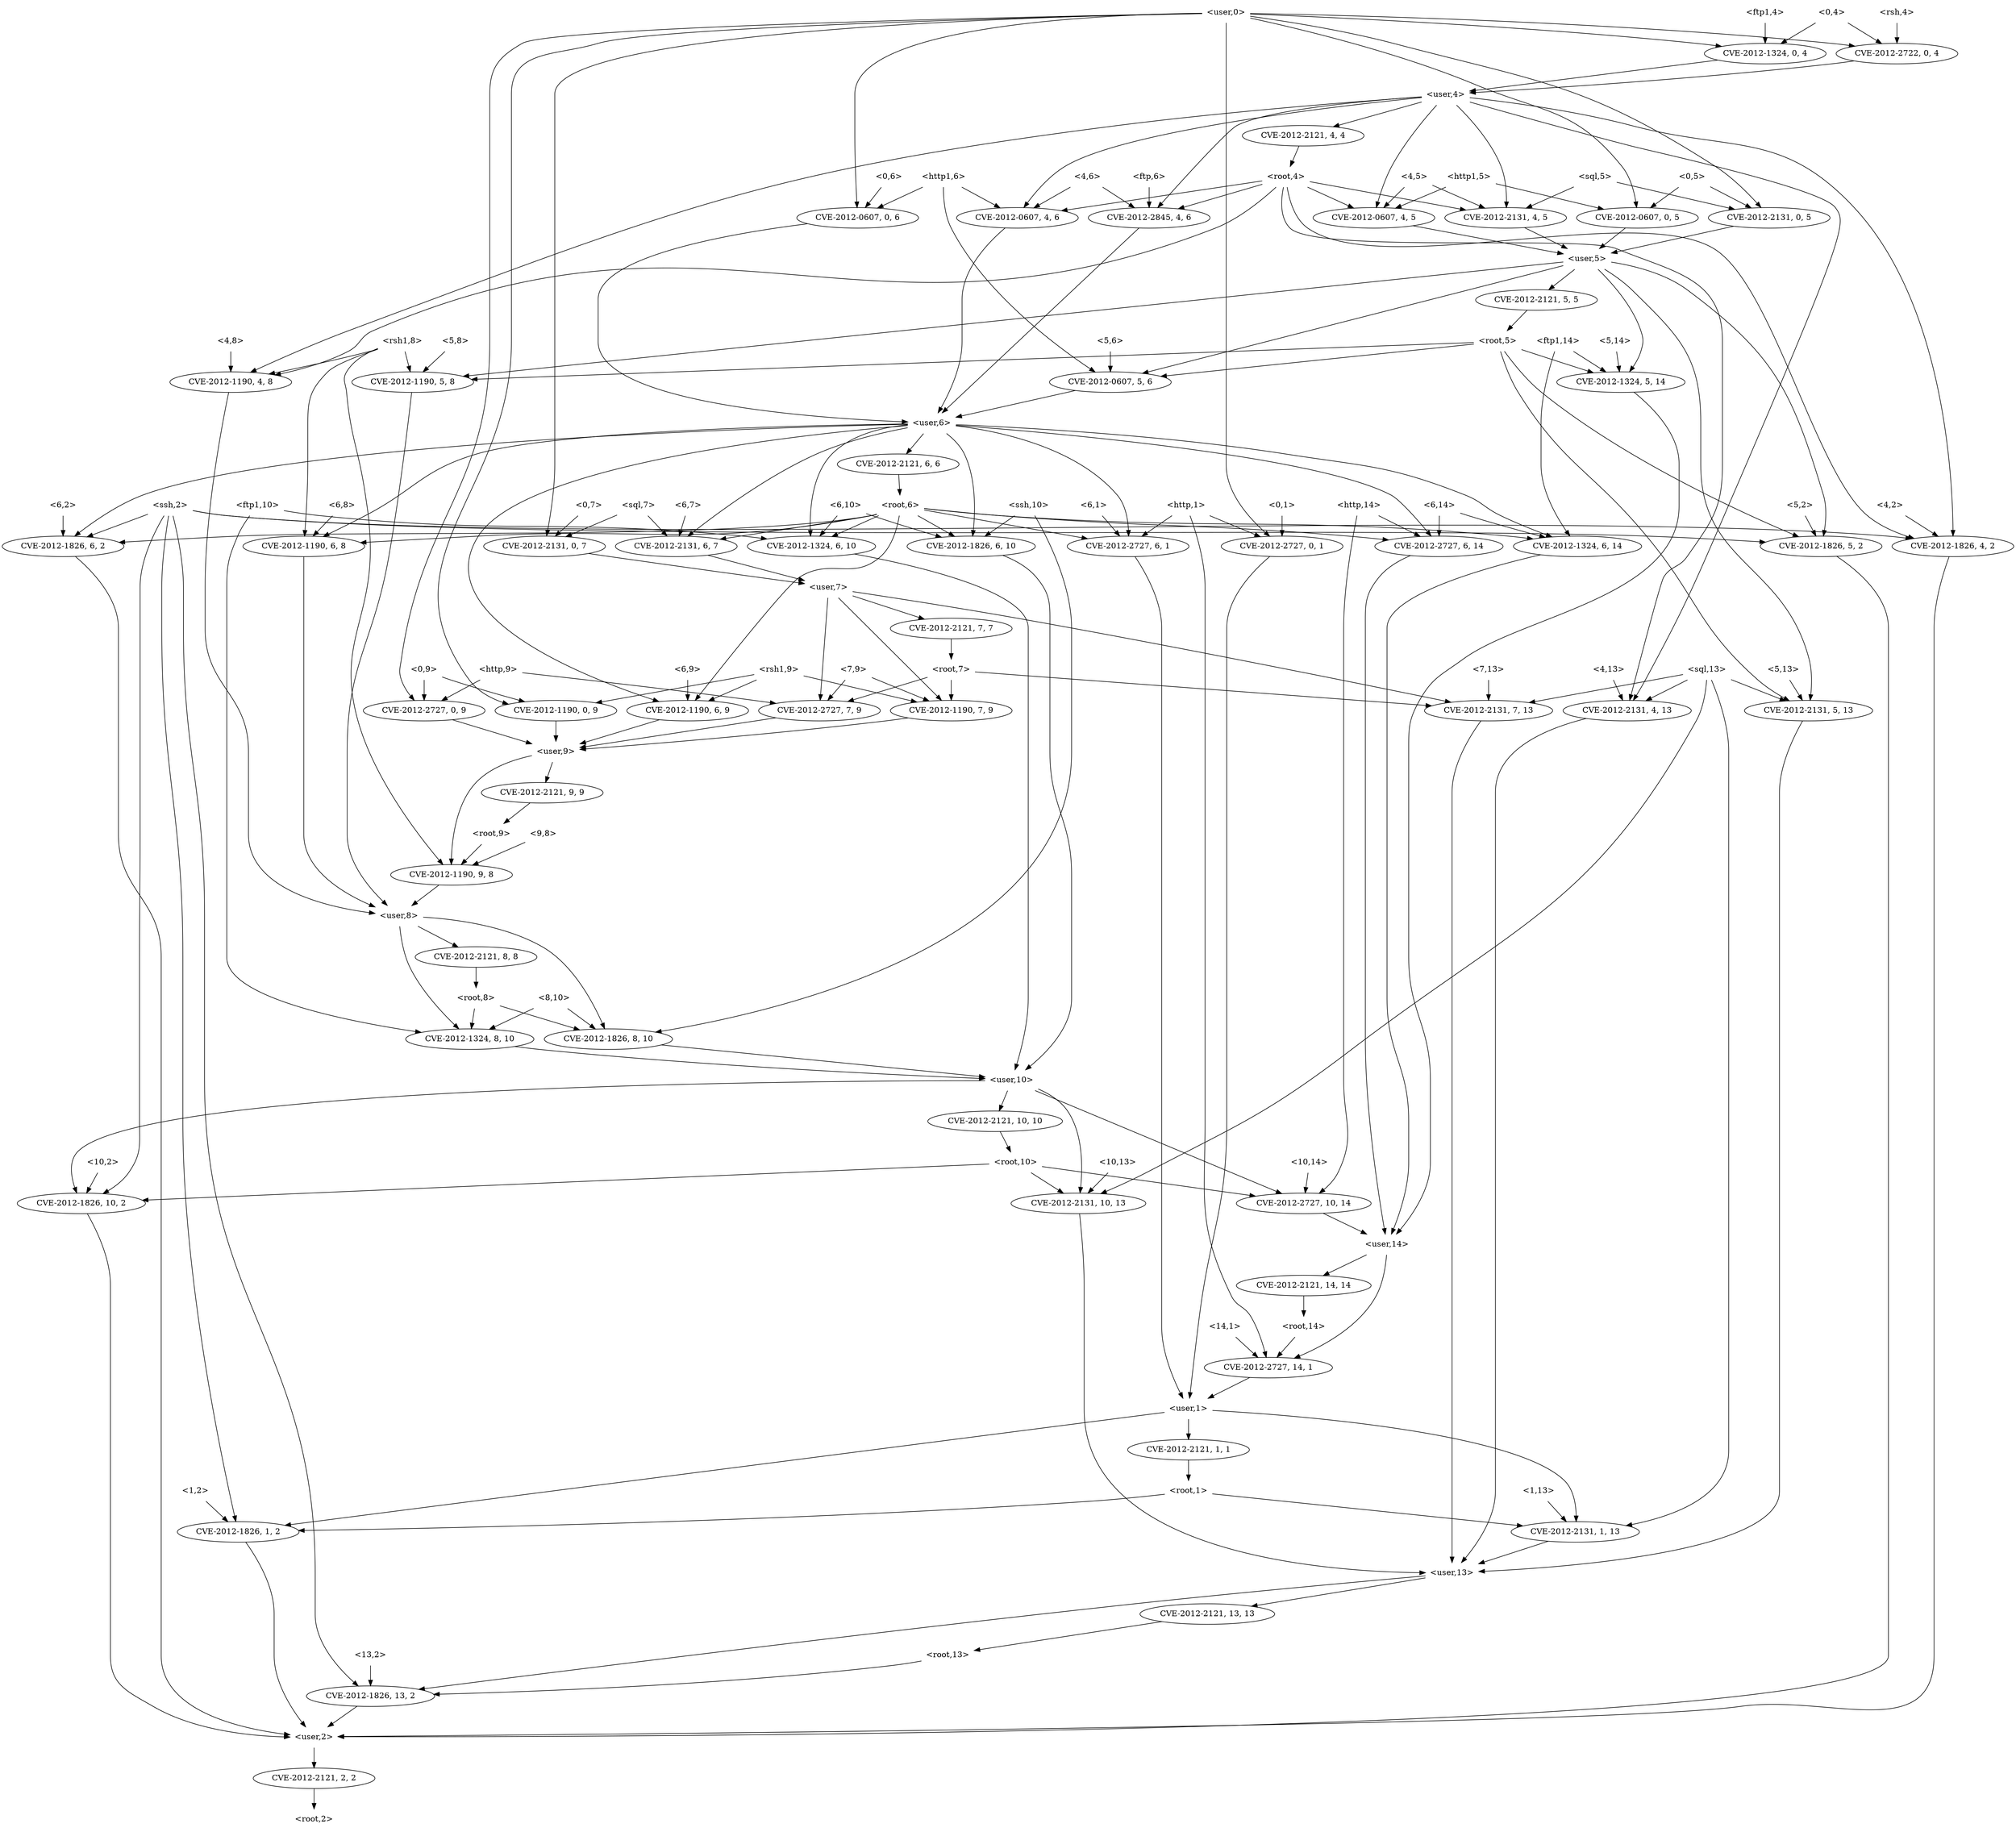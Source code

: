strict digraph {
	graph [bb="0,0,3412,3204"];
	node [label="\N"];
	"<rsh,4>"	 [height=0.5,
		pos="1834,3186",
		shape=plaintext,
		width=0.81944];
	"<v_rsh,0,4>"	 [height=0.5,
		label=<CVE-2012-2722, 0, 4>,
		pos="1834,3114",
		width=2.4499];
	"<rsh,4>" -> "<v_rsh,0,4>"	 [pos="e,1834,3132.1 1834,3167.7 1834,3160 1834,3150.7 1834,3142.1"];
	"<user,4>"	 [height=0.5,
		pos="1573,3042",
		shape=plaintext,
		width=0.91667];
	"<v_rsh,0,4>" -> "<user,4>"	 [pos="e,1606.3,3051.9 1782.7,3099.3 1734.2,3086.2 1662,3066.9 1616.2,3054.6"];
	"<v_rsh1,4,8>"	 [height=0.5,
		label=<CVE-2012-1190, 4, 8>,
		pos="2602,2538",
		width=2.4499];
	"<user,8>"	 [height=0.5,
		pos="1551,1602",
		shape=plaintext,
		width=0.91667];
	"<v_rsh1,4,8>" -> "<user,8>"	 [pos="e,1584.1,1609.1 2593.5,2519.9 2573.2,2478.3 2522.4,2367.3 2505,2268 2480,2125.1 2627.5,2062.6 2544,1944 2427.7,1779 1769.5,1644.3\
 1594,1610.9"];
	"<v_ftp1,8,10>"	 [height=0.5,
		label=<CVE-2012-1324, 8, 10>,
		pos="1449,1386",
		width=2.5686];
	"<user,8>" -> "<v_ftp1,8,10>"	 [pos="e,1444.4,1404.1 1518,1592.3 1495.8,1584.6 1468.1,1570.9 1454,1548 1428.8,1506.9 1435.2,1448.2 1442.2,1414.2"];
	"<v_ssh,8,10>"	 [height=0.5,
		label=<CVE-2012-1826, 8, 10>,
		pos="1653,1386",
		width=2.5686];
	"<user,8>" -> "<v_ssh,8,10>"	 [pos="e,1657.6,1404.1 1584,1592.3 1606.2,1584.6 1633.9,1570.9 1648,1548 1673.2,1506.9 1666.8,1448.2 1659.8,1414.2"];
	"<v_root,8,8>"	 [height=0.5,
		label=<CVE-2012-2121, 8, 8>,
		pos="1551,1530",
		width=2.4499];
	"<user,8>" -> "<v_root,8,8>"	 [pos="e,1551,1548.1 1551,1583.7 1551,1576 1551,1566.7 1551,1558.1"];
	"<user,14>"	 [height=0.5,
		pos="896,1026",
		shape=plaintext,
		width=1.0069];
	"<v_http,14,1>"	 [height=0.5,
		label=<CVE-2012-2727, 14, 1>,
		pos="2144,810",
		width=2.5686];
	"<user,14>" -> "<v_http,14,1>"	 [pos="e,2145.8,828.31 932.34,1023.8 1126.3,1017.2 2033.8,981.79 2125,900 2142,884.8 2145.8,858.51 2146,838.44"];
	"<v_root,14,14>"	 [height=0.5,
		label=<CVE-2012-2121, 14, 14>,
		pos="1271,954",
		width=2.7013];
	"<user,14>" -> "<v_root,14,14>"	 [pos="e,1205.3,967.27 932.3,1018.2 992.76,1006.9 1115.3,984.06 1195.2,969.14"];
	"<user,1>"	 [height=0.5,
		pos="2639,738",
		shape=plaintext,
		width=0.91667];
	"<v_http,14,1>" -> "<user,1>"	 [pos="e,2605.9,743.68 2216.5,798.75 2321,783.96 2510.8,757.12 2595.8,745.11"];
	"<root,14>"	 [height=0.5,
		pos="2080,882",
		shape=plaintext,
		width=1];
	"<v_root,14,14>" -> "<root,14>"	 [pos="e,2043.9,897.43 1365.8,949.78 1541.1,943.27 1909.1,926.83 2034,900 2034.1,899.98 2034.2,899.96 2034.3,899.93"];
	"<ftp,6>"	 [height=0.5,
		pos="730,2898",
		shape=plaintext,
		width=0.8125];
	"<v_ftp,4,6>"	 [height=0.5,
		label=<CVE-2012-2845, 4, 6>,
		pos="672,2826",
		width=2.4499];
	"<ftp,6>" -> "<v_ftp,4,6>"	 [pos="e,686.17,2844.1 715.66,2879.7 708.71,2871.3 700.23,2861.1 692.6,2851.9"];
	"<user,6>"	 [height=0.5,
		pos="1561,2466",
		shape=plaintext,
		width=0.91667];
	"<v_ftp,4,6>" -> "<user,6>"	 [pos="e,1527.9,2480.3 710.2,2809.6 821.19,2764.8 1153.3,2630.9 1429,2520 1458.9,2508 1492.5,2494.5 1518.4,2484.1"];
	"<user,10>"	 [height=0.5,
		pos="1309,1314",
		shape=plaintext,
		width=1.0069];
	"<v_ftp1,8,10>" -> "<user,10>"	 [pos="e,1343.4,1332.2 1416.9,1368.9 1397.8,1359.4 1373.2,1347.1 1352.4,1336.7"];
	"<v_ssh,10,2>"	 [height=0.5,
		label=<CVE-2012-1826, 10, 2>,
		pos="430,1098",
		width=2.5686];
	"<user,10>" -> "<v_ssh,10,2>"	 [pos="e,477.49,1113.6 1272.7,1307.5 1217.1,1298.8 1107.7,1280.9 1016,1260 820.16,1215.5 591.55,1148.1 487.2,1116.5"];
	"<v_root,10,10>"	 [height=0.5,
		label=<CVE-2012-2121, 10, 10>,
		pos="1191,1242",
		width=2.7013];
	"<user,10>" -> "<v_root,10,10>"	 [pos="e,1218.8,1259.5 1280.1,1295.9 1264.4,1286.5 1244.7,1274.8 1227.8,1264.8"];
	"<v_http,10,14>"	 [height=0.5,
		label=<CVE-2012-2727, 10, 14>,
		pos="971,1098",
		width=2.7013];
	"<user,10>" -> "<v_http,10,14>"	 [pos="e,971.18,1116.1 1272.6,1309.1 1226.9,1303.2 1147.2,1289.3 1085,1260 1037.1,1237.4 1018.4,1232.7 990,1188 978.24,1169.5 973.64,1144.9\
 971.9,1126.3"];
	"<v_sql,10,13>"	 [height=0.5,
		label=<CVE-2012-2131, 10, 13>,
		pos="3165,1098",
		width=2.7013];
	"<user,10>" -> "<v_sql,10,13>"	 [pos="e,3084.9,1108.2 1345.7,1308.8 1568.1,1283.1 2738.6,1148.2 3074.7,1109.4"];
	"<root,1>"	 [height=0.5,
		pos="2639,594",
		shape=plaintext,
		width=0.89583];
	"<v_sql,1,13>"	 [height=0.5,
		label=<CVE-2012-2131, 1, 13>,
		pos="2919,522",
		width=2.5686];
	"<root,1>" -> "<v_sql,1,13>"	 [pos="e,2864.6,536.6 2671.4,584.9 2716,573.75 2797.3,553.42 2854.6,539.11"];
	"<v_ssh,1,2>"	 [height=0.5,
		label=<CVE-2012-1826, 1, 2>,
		pos="652,522",
		width=2.4499];
	"<root,1>" -> "<v_ssh,1,2>"	 [pos="e,737.99,526.03 2606.6,591.86 2386.6,584.11 1111,539.17 748.2,526.39"];
	"<user,13>"	 [height=0.5,
		pos="2919,450",
		shape=plaintext,
		width=1.0069];
	"<v_sql,1,13>" -> "<user,13>"	 [pos="e,2919,468.1 2919,503.7 2919,495.98 2919,486.71 2919,478.11"];
	"<user,2>"	 [height=0.5,
		pos="500,162",
		shape=plaintext,
		width=0.91667];
	"<v_ssh,1,2>" -> "<user,2>"	 [pos="e,526.78,180.09 644.11,503.93 632.71,477.67 613,425.53 613,379 613,379 613,379 613,305 613,254.17 568.12,211.01 534.93,186.04"];
	"<user,9>"	 [height=0.5,
		pos="1862,1890",
		shape=plaintext,
		width=0.91667];
	"<v_rsh1,9,8>"	 [height=0.5,
		label=<CVE-2012-1190, 9, 8>,
		pos="1641,1674",
		width=2.4499];
	"<user,9>" -> "<v_rsh1,9,8>"	 [pos="e,1641.2,1692 1828.8,1878.9 1782.3,1862.8 1699.1,1826.6 1660,1764 1648.4,1745.4 1643.8,1720.8 1642,1702.2"];
	"<v_root,9,9>"	 [height=0.5,
		label=<CVE-2012-2121, 9, 9>,
		pos="1849,1818",
		width=2.4499];
	"<user,9>" -> "<v_root,9,9>"	 [pos="e,1852.2,1836.1 1858.8,1871.7 1857.4,1864 1855.6,1854.7 1854,1846.1"];
	"<v_rsh1,9,8>" -> "<user,8>"	 [pos="e,1573.1,1620.2 1619.7,1656.4 1608.2,1647.5 1593.8,1636.3 1581.1,1626.4"];
	"<root,9>"	 [height=0.5,
		pos="1799,1746",
		shape=plaintext,
		width=0.89583];
	"<v_root,9,9>" -> "<root,9>"	 [pos="e,1811.3,1764.3 1836.9,1800.1 1831,1791.8 1823.9,1781.8 1817.3,1772.7"];
	"<v_root,2,2>"	 [height=0.5,
		label=<CVE-2012-2121, 2, 2>,
		pos="500,90",
		width=2.4499];
	"<user,2>" -> "<v_root,2,2>"	 [pos="e,500,108.1 500,143.7 500,135.98 500,126.71 500,118.11"];
	"<root,9>" -> "<v_rsh1,9,8>"	 [pos="e,1676.1,1690.5 1766.6,1730.7 1743.2,1720.3 1711.1,1706.1 1685.3,1694.6"];
	"<user,1>" -> "<v_sql,1,13>"	 [pos="e,2919.4,540.29 2672.3,730.73 2728.2,718.39 2840.5,685.5 2899,612 2912.8,594.62 2917.5,569.57 2918.9,550.47"];
	"<user,1>" -> "<v_ssh,1,2>"	 [pos="e,728.06,531.19 2605.8,733.42 2381.3,709.25 1086.1,569.76 738.08,532.27"];
	"<v_root,1,1>"	 [height=0.5,
		label=<CVE-2012-2121, 1, 1>,
		pos="2639,666",
		width=2.4499];
	"<user,1>" -> "<v_root,1,1>"	 [pos="e,2639,684.1 2639,719.7 2639,711.98 2639,702.71 2639,694.11"];
	"<v_root,1,1>" -> "<root,1>"	 [pos="e,2639,612.1 2639,647.7 2639,639.98 2639,630.71 2639,622.11"];
	"<root,14>" -> "<v_http,14,1>"	 [pos="e,2128.4,828.1 2095.8,863.7 2103.6,855.22 2113,844.86 2121.5,835.58"];
	"<v_ssh,6,10>"	 [height=0.5,
		label=<CVE-2012-1826, 6, 10>,
		pos="1554,2250",
		width=2.5686];
	"<v_ssh,6,10>" -> "<user,10>"	 [pos="e,1312.8,1332.4 1514.8,2233.6 1496.6,2224.8 1475.7,2212.3 1461,2196 1362.2,2086 1328,2038.9 1328,1891 1328,1891 1328,1891 1328,1457\
 1328,1416.9 1320.4,1370.9 1314.9,1342.4"];
	"<4,6>"	 [height=0.5,
		pos="1293,2898",
		shape=plaintext,
		width=0.75];
	"<v_http1,4,6>"	 [height=0.5,
		label=<CVE-2012-0607, 4, 6>,
		pos="1634,2826",
		width=2.4499];
	"<4,6>" -> "<v_http1,4,6>"	 [pos="e,1556.5,2834.6 1320.2,2883.2 1323.1,2882 1326.1,2880.9 1329,2880 1400.5,2857.4 1484.6,2843.7 1546.4,2835.9"];
	"<4,6>" -> "<v_ftp,4,6>"	 [pos="e,735.53,2838.5 1265.9,2882.9 1262.9,2881.8 1259.9,2880.8 1257,2880 1048.9,2825.1 987.72,2869.7 774,2844 764.74,2842.9 755.04,2841.5\
 745.45,2840.1"];
	"<v_http1,4,6>" -> "<user,6>"	 [pos="e,1594.5,2477.6 1642.3,2808 1654.3,2781.8 1675,2729.7 1675,2683 1675,2683 1675,2683 1675,2609 1675,2568.6 1680,2552.5 1656,2520 \
1643,2502.5 1622.4,2490 1603.7,2481.5"];
	"<rsh1,9>"	 [height=0.5,
		pos="1976,2034",
		shape=plaintext,
		width=0.92361];
	"<v_rsh1,6,9>"	 [height=0.5,
		label=<CVE-2012-1190, 6, 9>,
		pos="1667,1962",
		width=2.4499];
	"<rsh1,9>" -> "<v_rsh1,6,9>"	 [pos="e,1723.7,1975.9 1942.6,2025.4 1892.9,2014.2 1798.1,1992.7 1733.8,1978.1"];
	"<v_rsh1,0,9>"	 [height=0.5,
		label=<CVE-2012-1190, 0, 9>,
		pos="2252,1962",
		width=2.4499];
	"<rsh1,9>" -> "<v_rsh1,0,9>"	 [pos="e,2189,1974.6 2009.6,2019.1 2012.8,2018 2015.9,2016.9 2019,2016 2071.8,1999.7 2132.7,1986 2179.1,1976.6"];
	"<v_rsh1,7,9>"	 [height=0.5,
		label=<CVE-2012-1190, 7, 9>,
		pos="1862,1962",
		width=2.4499];
	"<rsh1,9>" -> "<v_rsh1,7,9>"	 [pos="e,1888.4,1979.2 1948.1,2015.9 1932.8,2006.5 1913.6,1994.7 1897.2,1984.6"];
	"<v_rsh1,6,9>" -> "<user,9>"	 [pos="e,1829,1902.9 1708.8,1946 1741.4,1934.3 1786.4,1918.1 1819.2,1906.4"];
	"<v_rsh1,0,9>" -> "<user,9>"	 [pos="e,1895.4,1897 2188,1949.5 2108.3,1935.2 1974.1,1911.1 1905.4,1898.8"];
	"<v_rsh1,7,9>" -> "<user,9>"	 [pos="e,1862,1908.1 1862,1943.7 1862,1936 1862,1926.7 1862,1918.1"];
	"<0,6>"	 [height=0.5,
		pos="2248,2898",
		shape=plaintext,
		width=0.75];
	"<v_http1,0,6>"	 [height=0.5,
		label=<CVE-2012-0607, 0, 6>,
		pos="2256,2826",
		width=2.4499];
	"<0,6>" -> "<v_http1,0,6>"	 [pos="e,2254,2844.1 2250,2879.7 2250.9,2872 2251.9,2862.7 2252.9,2854.1"];
	"<v_http1,0,6>" -> "<user,6>"	 [pos="e,1594.1,2474.4 2188.3,2814.4 2042.8,2790.7 1713,2731.6 1713,2683 1713,2683 1713,2683 1713,2609 1713,2566.7 1708.1,2550.8 1679,2520\
 1658.9,2498.7 1628.5,2485.3 1603.7,2477.3"];
	"<v_rsh1,5,8>"	 [height=0.5,
		label=<CVE-2012-1190, 5, 8>,
		pos="1829,2538",
		width=2.4499];
	"<v_rsh1,5,8>" -> "<user,8>"	 [pos="e,1534.5,1620.2 1812.8,2520 1782.7,2487.7 1718.2,2413.7 1683,2340 1661.6,2295.3 1688.4,2268.7 1655,2232 1623.5,2197.4 1594.9,2222.1\
 1556,2196 1511.6,2166.2 1475,2160.5 1475,2107 1475,2107 1475,2107 1475,1745 1475,1699.6 1505.5,1654.7 1527.9,1627.9"];
	"<v_http,0,9>"	 [height=0.5,
		label=<CVE-2012-2727, 0, 9>,
		pos="2447,1962",
		width=2.4499];
	"<v_http,0,9>" -> "<user,9>"	 [pos="e,1895.2,1893.9 2383.8,1949.4 2372.3,1947.5 2360.3,1945.6 2349,1944 2185.7,1921 1990.4,1902.4 1905.2,1894.8"];
	"<v_sql,6,7>"	 [height=0.5,
		label=<CVE-2012-2131, 6, 7>,
		pos="2099,2250",
		width=2.4499];
	"<user,7>"	 [height=0.5,
		pos="2168,2178",
		shape=plaintext,
		width=0.91667];
	"<v_sql,6,7>" -> "<user,7>"	 [pos="e,2151,2196.3 2115.7,2232.1 2124.1,2223.5 2134.5,2213 2143.8,2203.5"];
	"<v_sql,7,13>"	 [height=0.5,
		label=<CVE-2012-2131, 7, 13>,
		pos="3040,1962",
		width=2.5686];
	"<user,7>" -> "<v_sql,7,13>"	 [pos="e,3022.7,1980 2201.4,2174.3 2332.7,2163.3 2811.9,2119.1 2947,2052 2951.2,2049.9 2989.3,2012.9 3015.4,1987.2"];
	"<user,7>" -> "<v_rsh1,7,9>"	 [pos="e,1872.6,1980.1 2134.7,2164.4 2086.7,2145.1 1996.8,2105 1933,2052 1911.1,2033.8 1891.3,2007.9 1878.3,1988.7"];
	"<v_root,7,7>"	 [height=0.5,
		label=<CVE-2012-2121, 7, 7>,
		pos="2226,2106",
		width=2.4499];
	"<user,7>" -> "<v_root,7,7>"	 [pos="e,2211.8,2124.1 2182.3,2159.7 2189.3,2151.3 2197.8,2141.1 2205.4,2131.9"];
	"<v_http,7,9>"	 [height=0.5,
		label=<CVE-2012-2727, 7, 9>,
		pos="2057,1962",
		width=2.4499];
	"<user,7>" -> "<v_http,7,9>"	 [pos="e,2069.4,1980.1 2153.2,2159.7 2145.3,2149.8 2135.7,2136.7 2129,2124 2105.2,2079 2113.3,2061.7 2091,2016 2086.4,2006.7 2080.6,1997\
 2075,1988.4"];
	"<1,13>"	 [height=0.5,
		pos="2862,594",
		shape=plaintext,
		width=0.78472];
	"<1,13>" -> "<v_sql,1,13>"	 [pos="e,2905.1,540.1 2876.1,575.7 2882.9,567.3 2891.3,557.07 2898.8,547.86"];
	"<root,10>"	 [height=0.5,
		pos="1142,1170",
		shape=plaintext,
		width=1];
	"<v_root,10,10>" -> "<root,10>"	 [pos="e,1154.1,1188.3 1179.1,1224.1 1173.4,1215.8 1166.4,1205.8 1160,1196.7"];
	"<root,10>" -> "<v_ssh,10,2>"	 [pos="e,520.38,1102 1105.9,1159.1 1095.1,1156.4 1083.1,1153.8 1072,1152 882.01,1121.3 657.34,1107.9 530.47,1102.4"];
	"<root,10>" -> "<v_http,10,14>"	 [pos="e,1009.3,1114.7 1105.7,1154.2 1080.4,1143.8 1046.3,1129.8 1018.7,1118.5"];
	"<root,10>" -> "<v_sql,10,13>"	 [pos="e,3070.2,1102.3 1178.4,1167.7 1410.3,1159.7 2683.8,1115.7 3060.2,1102.6"];
	"<v_sql,0,5>"	 [height=0.5,
		label=<CVE-2012-2131, 0, 5>,
		pos="1829,2826",
		width=2.4499];
	"<user,5>"	 [height=0.5,
		pos="1429,2754",
		shape=plaintext,
		width=0.91667];
	"<v_sql,0,5>" -> "<user,5>"	 [pos="e,1462.1,2760.8 1764.3,2813.7 1682.2,2799.3 1542.7,2774.9 1472.4,2762.6"];
	"<v_http1,5,6>"	 [height=0.5,
		label=<CVE-2012-0607, 5, 6>,
		pos="1559,2538",
		width=2.4499];
	"<user,5>" -> "<v_http1,5,6>"	 [pos="e,1555.4,2556.4 1457,2735.9 1470.3,2726.6 1485.5,2714.2 1496,2700 1526.6,2658.6 1544.5,2600.5 1552.9,2566.6"];
	"<v_sql,5,13>"	 [height=0.5,
		label=<CVE-2012-2131, 5, 13>,
		pos="2836,1962",
		width=2.5686];
	"<user,5>" -> "<v_sql,5,13>"	 [pos="e,2842.8,1980.1 1462.2,2748.7 1489.8,2745.1 1529.9,2740.1 1565,2736 2014.3,2683.9 2147.6,2770.2 2577,2628 2636.8,2608.2 2650.6,2596.2\
 2699,2556 2829.6,2447.5 2890.4,2427 2950,2268 2977.1,2195.8 2909.1,2140.5 2872,2052 2863.3,2031.2 2853.7,2007.5 2846.6,1989.8"];
	"<v_root,5,5>"	 [height=0.5,
		label=<CVE-2012-2121, 5, 5>,
		pos="1399,2682",
		width=2.4499];
	"<user,5>" -> "<v_root,5,5>"	 [pos="e,1406.3,2700.1 1421.6,2735.7 1418.2,2727.8 1414.1,2718.3 1410.4,2709.5"];
	"<v_ssh,5,2>"	 [height=0.5,
		label=<CVE-2012-1826, 5, 2>,
		pos="283,2250",
		width=2.4499];
	"<user,5>" -> "<v_ssh,5,2>"	 [pos="e,354.48,2260.8 1395.9,2752.9 1309.5,2752.1 1070.4,2745.4 878,2700 791.32,2679.5 764.21,2678.7 691,2628 655.81,2603.6 653.11,2589.9\
 627,2556 606.51,2529.4 486.98,2324 460,2304 432.22,2283.4 396.43,2270.7 364.31,2263"];
	"<v_ftp1,5,14>"	 [height=0.5,
		label=<CVE-2012-1324, 5, 14>,
		pos="729,2538",
		width=2.5686];
	"<user,5>" -> "<v_ftp1,5,14>"	 [pos="e,741.52,2556.2 1395.9,2753.7 1298.2,2754.4 1005.6,2745.7 805,2628 791.11,2619.8 765.28,2587.7 747.62,2564.3"];
	"<user,5>" -> "<v_rsh1,5,8>"	 [pos="e,1796.8,2554.9 1458.4,2736 1496.5,2714 1560.9,2677 1585,2664 1655.6,2625.8 1739.1,2583.7 1787.8,2559.4"];
	"<v_ssh,10,2>" -> "<user,2>"	 [pos="e,492.71,180.13 436.88,1079.8 446.82,1053.4 464,1001.1 464,955 464,955 464,955 464,305 464,263.78 478.43,217.83 489.02,189.66"];
	"<v_http,10,14>" -> "<user,14>"	 [pos="e,914.25,1044 952.84,1080.1 943.52,1071.3 931.99,1060.6 921.76,1051"];
	"<v_sql,10,13>" -> "<user,13>"	 [pos="e,2955.6,459.04 3156.1,1080 3143.2,1053.9 3121,1002 3121,955 3121,955 3121,955 3121,593 3121,517.42 3025.2,478.6 2965.5,461.74"];
	"<root,2>"	 [height=0.5,
		pos="500,18",
		shape=plaintext,
		width=0.89583];
	"<v_root,13,13>"	 [height=0.5,
		label=<CVE-2012-2121, 13, 13>,
		pos="1733,378",
		width=2.7013];
	"<root,13>"	 [height=0.5,
		pos="1262,306",
		shape=plaintext,
		width=1];
	"<v_root,13,13>" -> "<root,13>"	 [pos="e,1298.2,312.38 1659.7,366.1 1561.5,351.51 1390.2,326.05 1308.2,313.87"];
	"<v_ssh,13,2>"	 [height=0.5,
		label=<CVE-2012-1826, 13, 2>,
		pos="1061,234",
		width=2.5686];
	"<root,13>" -> "<v_ssh,13,2>"	 [pos="e,1104.1,250.01 1225.6,292.32 1194.4,281.45 1149,265.64 1113.8,253.37"];
	"<v_ssh,8,10>" -> "<user,10>"	 [pos="e,1345.6,1322.5 1591.5,1372.5 1523.9,1358.7 1416.8,1336.9 1355.8,1324.5"];
	"<root,8>"	 [height=0.5,
		pos="1531,1458",
		shape=plaintext,
		width=0.89583];
	"<v_root,8,8>" -> "<root,8>"	 [pos="e,1535.9,1476.1 1546.1,1511.7 1543.8,1503.9 1541.1,1494.5 1538.7,1485.8"];
	"<6,2>"	 [height=0.5,
		pos="652,2322",
		shape=plaintext,
		width=0.75];
	"<v_ssh,6,2>"	 [height=0.5,
		label=<CVE-2012-1826, 6, 2>,
		pos="591,2250",
		width=2.4499];
	"<6,2>" -> "<v_ssh,6,2>"	 [pos="e,605.91,2268.1 636.92,2303.7 629.61,2295.3 620.69,2285.1 612.66,2275.9"];
	"<v_ssh,6,2>" -> "<user,2>"	 [pos="e,507.29,180.13 590.8,2232 590.51,2205.3 590,2152.1 590,2107 590,2107 590,2107 590,1241 590,1080.6 544,1043.4 544,883 544,883 544\
,883 544,665 544,569.82 536,546.18 536,451 536,451 536,451 536,305 536,263.78 521.57,217.83 510.98,189.66"];
	"<user,0>"	 [height=0.5,
		pos="2303,3186",
		shape=plaintext,
		width=0.91667];
	"<user,0>" -> "<v_http,0,9>"	 [pos="e,2447.2,1980 2336.1,3179.5 2397.7,3167.2 2524,3131.2 2524,3043 2524,3043 2524,3043 2524,2753 2524,2696.8 2513.4,2683.6 2505,2628\
 2479.6,2460.5 2448,2420.5 2448,2251 2448,2251 2448,2251 2448,2105 2448,2065 2447.6,2018.7 2447.3,1990.1"];
	"<user,0>" -> "<v_http1,0,6>"	 [pos="e,2266.6,2844.1 2303,3168 2303,3141.3 2303,3088.1 2303,3043 2303,3043 2303,3043 2303,2969 2303,2928.6 2297.8,2918 2284,2880 2280.7\
,2870.9 2276.1,2861.4 2271.6,2853"];
	"<v_http1,0,5>"	 [height=0.5,
		label=<CVE-2012-0607, 0, 5>,
		pos="2024,2826",
		width=2.4499];
	"<user,0>" -> "<v_http1,0,5>"	 [pos="e,2041.9,2844.1 2269.7,3179.1 2209.1,3166.1 2087,3129.4 2087,3043 2087,3043 2087,3043 2087,2969 2087,2928.6 2085.7,2916.4 2068,2880\
 2063.1,2869.9 2055.9,2860.1 2048.7,2851.7"];
	"<user,0>" -> "<v_sql,0,5>"	 [pos="e,1839,2844 2269.7,3182.1 2227.9,3177.3 2155.1,3164.5 2102,3132 1980,3057.3 1881.1,2911.6 1844.4,2852.7"];
	"<v_sql,0,7>"	 [height=0.5,
		label=<CVE-2012-2131, 0, 7>,
		pos="2294,2250",
		width=2.4499];
	"<user,0>" -> "<v_sql,0,7>"	 [pos="e,2310.5,2267.7 2317.6,3167.9 2337.9,3142.5 2372,3092.3 2372,3043 2372,3043 2372,3043 2372,2393 2372,2347.1 2340.3,2302.1 2317.3\
,2275.4"];
	"<v_ftp1,0,4>"	 [height=0.5,
		label=<CVE-2012-1324, 0, 4>,
		pos="1639,3114",
		width=2.4499];
	"<user,0>" -> "<v_ftp1,0,4>"	 [pos="e,1701.9,3126.7 2269.7,3182.8 2182.2,3176.8 1938.5,3158.9 1737,3132 1728.8,3130.9 1720.3,3129.6 1711.8,3128.3"];
	"<user,0>" -> "<v_rsh,0,4>"	 [pos="e,1903.1,3125.3 2269.6,3180 2195.9,3169 2017.4,3142.4 1913.2,3126.8"];
	"<v_http,0,1>"	 [height=0.5,
		label=<CVE-2012-2727, 0, 1>,
		pos="2834,2250",
		width=2.4499];
	"<user,0>" -> "<v_http,0,1>"	 [pos="e,2837.8,2268.4 2336.2,3183.6 2455.1,3177.8 2853,3150.4 2853,3043 2853,3043 2853,3043 2853,2393 2853,2352.9 2845.4,2306.9 2839.9\
,2278.4"];
	"<user,0>" -> "<v_rsh1,0,9>"	 [pos="e,2252.5,1980.1 2336.3,3170.4 2379.1,3149.1 2448,3105.2 2448,3043 2448,3043 2448,3043 2448,2681 2448,2552.8 2410,2523.2 2410,2395\
 2410,2395 2410,2395 2410,2321 2410,2210.5 2393.7,2173 2323,2088 2305.5,2067 2288.2,2074.8 2273,2052 2260.7,2033.6 2255.6,2008.8\
 2253.4,1990.1"];
	"<v_http1,0,5>" -> "<user,5>"	 [pos="e,1462.2,2757.8 1960.8,2813.4 1949.3,2811.5 1937.3,2809.6 1926,2808 1758.8,2784.6 1558.6,2766.2 1472.2,2758.6"];
	"<v_sql,0,7>" -> "<user,7>"	 [pos="e,2199,2196.2 2265.1,2232.9 2248.1,2223.5 2226.4,2211.4 2207.8,2201.1"];
	"<v_ftp1,0,4>" -> "<user,4>"	 [pos="e,1589.3,3060.3 1623,3096.1 1615,3087.6 1605.2,3077.2 1596.4,3067.8"];
	"<v_http,0,1>" -> "<user,1>"	 [pos="e,2655.5,756.23 2806.7,2232.8 2771.6,2209.8 2715,2163.8 2715,2107 2715,2107 2715,2107 2715,881 2715,835.64 2684.5,790.75 2662.1,\
763.95"];
	"<v_sql,4,5>"	 [height=0.5,
		label=<CVE-2012-2131, 4, 5>,
		pos="1169,2826",
		width=2.4499];
	"<v_sql,4,5>" -> "<user,5>"	 [pos="e,1395.8,2763.9 1220.1,2811.3 1268.5,2798.2 1340.3,2778.9 1385.9,2766.6"];
	"<user,6>" -> "<v_ssh,6,2>"	 [pos="e,624.26,2266.8 1527.8,2464.7 1440.1,2463.2 1195.2,2455.3 997,2412 902.25,2391.3 881.16,2375.7 791,2340 735.89,2318.1 673.68,2289.9\
 633.49,2271.1"];
	"<v_root,6,6>"	 [height=0.5,
		label=<CVE-2012-2121, 6, 6>,
		pos="1446,2394",
		width=2.4499];
	"<user,6>" -> "<v_root,6,6>"	 [pos="e,1472.7,2411.2 1532.9,2447.9 1517.4,2438.5 1498,2426.7 1481.5,2416.6"];
	"<user,6>" -> "<v_sql,6,7>"	 [pos="e,2086.2,2267.9 1594,2462.6 1671.6,2456.6 1863.1,2439.3 1921,2412 1989.2,2379.8 2049.9,2312.7 2079.7,2276.1"];
	"<v_http,6,1>"	 [height=0.5,
		label=<CVE-2012-2727, 6, 1>,
		pos="2602,2250",
		width=2.4499];
	"<user,6>" -> "<v_http,6,1>"	 [pos="e,2561.5,2266 1594.1,2461.9 1701.5,2451.2 2050.2,2412.9 2330,2340 2408.5,2319.5 2497.6,2289 2551.8,2269.5"];
	"<user,6>" -> "<v_ssh,6,10>"	 [pos="e,1554.6,2268.2 1560.4,2447.8 1559.2,2410.8 1556.4,2323.2 1554.9,2278.4"];
	"<v_rsh1,6,8>"	 [height=0.5,
		label=<CVE-2012-1190, 6, 8>,
		pos="1791,2250",
		width=2.4499];
	"<user,6>" -> "<v_rsh1,6,8>"	 [pos="e,1817.6,2267.2 1594.4,2462 1657.2,2454.4 1792.1,2428.2 1850,2340 1858.8,2326.6 1856.5,2318.6 1850,2304 1844.7,2292.1 1835.2,2281.7\
 1825.4,2273.4"];
	"<user,6>" -> "<v_rsh1,6,9>"	 [pos="e,1693,1979.3 1594.1,2464.6 1643.9,2462.5 1739.2,2453 1807,2412 1869.8,2374 1877.6,2340.7 1888,2268 1906.1,2141.6 1768,2030.6 1701.5\
,1985"];
	"<v_ftp1,6,14>"	 [height=0.5,
		label=<CVE-2012-1324, 6, 14>,
		pos="1070,2250",
		width=2.5686];
	"<user,6>" -> "<v_ftp1,6,14>"	 [pos="e,1086.9,2267.9 1527.6,2460.1 1480.9,2452.6 1394,2436.7 1323,2412 1253.5,2387.8 1235.6,2380.2 1174,2340 1144.5,2320.7 1114.4,2294\
 1094.2,2274.8"];
	"<v_http,6,14>"	 [height=0.5,
		label=<CVE-2012-2727, 6, 14>,
		pos="866,2250",
		width=2.5686];
	"<user,6>" -> "<v_http,6,14>"	 [pos="e,871.56,2268.3 1527.8,2462.2 1410.6,2451.9 1018.5,2412.6 919,2340 897.87,2324.6 883.64,2298 875.3,2277.8"];
	"<v_ftp1,6,10>"	 [height=0.5,
		label=<CVE-2012-1324, 6, 10>,
		pos="1312,2250",
		width=2.5686];
	"<user,6>" -> "<v_ftp1,6,10>"	 [pos="e,1310.5,2268.1 1527.7,2460.8 1474.6,2453.5 1374.1,2436.8 1349,2412 1313.2,2376.7 1309.1,2314.2 1310,2278.3"];
	"<0,7>"	 [height=0.5,
		pos="2294,2322",
		shape=plaintext,
		width=0.75];
	"<0,7>" -> "<v_sql,0,7>"	 [pos="e,2294,2268.1 2294,2303.7 2294,2296 2294,2286.7 2294,2278.1"];
	"<v_ssh,13,2>" -> "<user,2>"	 [pos="e,533.25,167.15 985.34,223.56 866.14,208.69 638.42,180.27 543.36,168.41"];
	"<0,1>"	 [height=0.5,
		pos="2760,2322",
		shape=plaintext,
		width=0.75];
	"<0,1>" -> "<v_http,0,1>"	 [pos="e,2816.2,2267.9 2778.3,2303.7 2787.5,2295 2798.8,2284.3 2808.8,2274.8"];
	"<ftp1,14>"	 [height=0.5,
		pos="850,2610",
		shape=plaintext,
		width=1];
	"<ftp1,14>" -> "<v_ftp1,5,14>"	 [pos="e,757.05,2555.2 820.4,2591.9 803.96,2582.4 783.35,2570.4 765.87,2560.3"];
	"<ftp1,14>" -> "<v_ftp1,6,14>"	 [pos="e,1059.5,2268.1 860.61,2591.7 896.26,2533.7 1011.9,2345.6 1054.2,2276.6"];
	"<v_ftp1,5,14>" -> "<user,14>"	 [pos="e,859.56,1036.5 724.55,2519.6 718.12,2493 707,2440.4 707,2395 707,2395 707,2395 707,1169 707,1097.8 793.89,1057.8 849.84,1039.5"];
	"<v_ftp1,6,14>" -> "<user,14>"	 [pos="e,879.73,1044.3 996.97,2238.9 923.5,2224 821,2188.7 821,2107 821,2107 821,2107 821,1169 821,1123.8 851.12,1078.8 873.18,1052"];
	"<http,1>"	 [height=0.5,
		pos="2682,2322",
		shape=plaintext,
		width=0.89583];
	"<http,1>" -> "<v_http,6,1>"	 [pos="e,2621,2267.6 2662.2,2303.7 2652.1,2294.8 2639.6,2283.9 2628.7,2274.3"];
	"<http,1>" -> "<v_http,0,1>"	 [pos="e,2799.9,2266.7 2714.6,2306 2736.8,2295.8 2766.4,2282.1 2790.6,2271"];
	"<http,1>" -> "<v_http,14,1>"	 [pos="e,2223.6,819.2 2689.1,2303.7 2692.8,2293.5 2697.1,2280.2 2699,2268 2710.2,2196.6 2677,2179.2 2677,2107 2677,2107 2677,2107 2677,\
1601 2677,1500.1 2601,1487.9 2601,1387 2601,1387 2601,1387 2601,953 2601,876.89 2366.9,836.98 2233.8,820.45"];
	"<v_http,6,1>" -> "<user,1>"	 [pos="e,2639,756.05 2609.5,2231.9 2620.3,2205.6 2639,2153.4 2639,2107 2639,2107 2639,2107 2639,881 2639,841 2639,794.65 2639,766.08"];
	"<v_rsh1,6,8>" -> "<user,8>"	 [pos="e,1543.3,1620.1 1742.3,2235 1662.5,2210.5 1513,2157.9 1513,2107 1513,2107 1513,2107 1513,1745 1513,1703.6 1528.2,1657.7 1539.4,1629.6"];
	"<http1,5>"	 [height=0.5,
		pos="1573,2898",
		shape=plaintext,
		width=0.97917];
	"<v_http1,4,5>"	 [height=0.5,
		label=<CVE-2012-0607, 4, 5>,
		pos="1364,2826",
		width=2.4499];
	"<http1,5>" -> "<v_http1,4,5>"	 [pos="e,1408.2,2841.7 1537.5,2884.9 1532.6,2883.2 1527.7,2881.6 1523,2880 1488,2868.2 1448.7,2855.1 1417.9,2844.9"];
	"<http1,5>" -> "<v_http1,0,5>"	 [pos="e,1959.7,2838.4 1608.4,2892 1672,2882.8 1809.9,2862.8 1926,2844 1933.7,2842.8 1941.7,2841.4 1949.7,2840.1"];
	"<v_http1,4,5>" -> "<user,5>"	 [pos="e,1413,2772.3 1379.7,2808.1 1387.6,2799.6 1397.3,2789.2 1406,2779.8"];
	"<http,9>"	 [height=0.5,
		pos="2315,2034",
		shape=plaintext,
		width=0.89583];
	"<http,9>" -> "<v_http,0,9>"	 [pos="e,2416.9,1979 2347.3,2015.9 2365.6,2006.2 2388.7,1993.9 2408,1983.7"];
	"<http,9>" -> "<v_http,7,9>"	 [pos="e,2107.7,1976.8 2282.6,2024.2 2241.3,2013 2169,1993.4 2117.4,1979.4"];
	"<v_http,7,9>" -> "<user,9>"	 [pos="e,1895,1902.9 2015.2,1946 1982.6,1934.3 1937.6,1918.1 1904.8,1906.4"];
	"<13,2>"	 [height=0.5,
		pos="1061,306",
		shape=plaintext,
		width=0.78472];
	"<13,2>" -> "<v_ssh,13,2>"	 [pos="e,1061,252.1 1061,287.7 1061,279.98 1061,270.71 1061,262.11"];
	"<ftp1,4>"	 [height=0.5,
		pos="1639,3186",
		shape=plaintext,
		width=0.89583];
	"<ftp1,4>" -> "<v_ftp1,0,4>"	 [pos="e,1639,3132.1 1639,3167.7 1639,3160 1639,3150.7 1639,3142.1"];
	"<http1,6>"	 [height=0.5,
		pos="2151,2898",
		shape=plaintext,
		width=0.97917];
	"<http1,6>" -> "<v_http1,5,6>"	 [pos="e,1563.4,2556 2150.5,2879.8 2149,2859.1 2142.9,2825.2 2121,2808 2047,2749.9 1778.9,2821.8 1699,2772 1621.8,2723.9 1581.5,2616.1 \
1566.3,2565.8"];
	"<http1,6>" -> "<v_http1,4,6>"	 [pos="e,1697.2,2838.6 2115.6,2889 2100.9,2885.8 2083.7,2882.4 2068,2880 1919.6,2856.9 1880.7,2864.8 1732,2844 1724,2842.9 1715.6,2841.6\
 1707.3,2840.2"];
	"<http1,6>" -> "<v_http1,0,6>"	 [pos="e,2231.3,2843.5 2176.7,2879.9 2190.6,2870.6 2207.9,2859 2222.8,2849.1"];
	"<v_http1,5,6>" -> "<user,6>"	 [pos="e,1560.5,2484.1 1559.5,2519.7 1559.7,2512 1560,2502.7 1560.2,2494.1"];
	"<v_ftp1,6,10>" -> "<user,10>"	 [pos="e,1305.2,1332.4 1307.5,2231.6 1301.1,2205 1290,2152.4 1290,2107 1290,2107 1290,2107 1290,1457 1290,1416.9 1297.6,1370.9 1303.1,1342.4"];
	"<root,8>" -> "<v_ftp1,8,10>"	 [pos="e,1468.5,1403.6 1510.7,1439.7 1500.3,1430.8 1487.6,1419.9 1476.3,1410.3"];
	"<root,8>" -> "<v_ssh,8,10>"	 [pos="e,1624.7,1403.2 1560.8,1439.9 1577.4,1430.4 1598.2,1418.4 1615.8,1408.3"];
	"<ssh,10>"	 [height=0.5,
		pos="1735,2322",
		shape=plaintext,
		width=0.94444];
	"<ssh,10>" -> "<v_ssh,8,10>"	 [pos="e,1741.1,1391.6 1769.2,2307.3 1772.2,2306.1 1775.1,2305 1778,2304 1826.4,2286.5 1842.3,2291.7 1888,2268 2006.6,2206.4 2004.9,2137.6\
 2129,2088 2253.7,2038.1 2302.4,2096.7 2429,2052 2485.9,2031.9 2509.4,2029.4 2544,1980 2567.2,1946.9 2563,1931.4 2563,1891 2563,\
1891 2563,1891 2563,1529 2563,1447.6 1986.7,1405.8 1751.3,1392.2"];
	"<ssh,10>" -> "<v_ssh,6,10>"	 [pos="e,1593.6,2266.3 1701,2307.8 1673.3,2297.1 1633.9,2281.9 1602.9,2269.9"];
	"<6,10>"	 [height=0.5,
		pos="1368,2322",
		shape=plaintext,
		width=0.78472];
	"<6,10>" -> "<v_ssh,6,10>"	 [pos="e,1508.9,2265.9 1396.6,2307.6 1399.4,2306.3 1402.2,2305.1 1405,2304 1435.8,2291.5 1470.9,2278.9 1499.2,2269.2"];
	"<6,10>" -> "<v_ftp1,6,10>"	 [pos="e,1325.7,2268.1 1354.2,2303.7 1347.5,2295.4 1339.4,2285.3 1332.1,2276.1"];
	"<9,8>"	 [height=0.5,
		pos="1696,1746",
		shape=plaintext,
		width=0.75];
	"<9,8>" -> "<v_rsh1,9,8>"	 [pos="e,1654.4,1692.1 1682.4,1727.7 1675.9,1719.4 1667.9,1709.3 1660.8,1700.1"];
	"<ftp1,10>"	 [height=0.5,
		pos="1219,2322",
		shape=plaintext,
		width=1];
	"<ftp1,10>" -> "<v_ftp1,8,10>"	 [pos="e,1431,1403.9 1214.1,2303.8 1209.7,2285.7 1204.6,2256.6 1210,2232 1245.5,2069.2 1366,2057.7 1366,1891 1366,1891 1366,1891 1366,1529\
 1366,1482.5 1399.6,1437.7 1424.1,1411.2"];
	"<ftp1,10>" -> "<v_ftp1,6,10>"	 [pos="e,1289.9,2267.6 1242,2303.7 1254,2294.7 1268.8,2283.5 1281.7,2273.8"];
	"<v_sql,7,13>" -> "<user,13>"	 [pos="e,2955.4,461.48 3040,1944 3040,1917.3 3040,1864.1 3040,1819 3040,1819 3040,1819 3040,593 3040,552.46 3044.7,536.17 3020,504 3006.2\
,486.04 2984.6,473.55 2964.9,465.23"];
	"<user,13>" -> "<v_ssh,13,2>"	 [pos="e,1138.3,243.9 2882.7,444.82 2660.4,419.22 1480.9,283.37 1148.4,245.06"];
	"<user,13>" -> "<v_root,13,13>"	 [pos="e,1824.2,384.38 2882.5,446.85 2723.2,437.44 2084.6,399.75 1834.4,384.98"];
	"<10,2>"	 [height=0.5,
		pos="456,1170",
		shape=plaintext,
		width=0.78472];
	"<10,2>" -> "<v_ssh,10,2>"	 [pos="e,436.35,1116.1 449.57,1151.7 446.64,1143.8 443.11,1134.3 439.86,1125.5"];
	"<14,1>"	 [height=0.5,
		pos="1997,882",
		shape=plaintext,
		width=0.78472];
	"<14,1>" -> "<v_http,14,1>"	 [pos="e,2110.6,826.91 2025.3,867.5 2046.9,857.22 2077,842.88 2101.5,831.23"];
	"<root,4>"	 [height=0.5,
		pos="1371,2898",
		shape=plaintext,
		width=0.89583];
	"<root,4>" -> "<v_http1,4,5>"	 [pos="e,1365.7,2844.1 1369.3,2879.7 1368.5,2872 1367.6,2862.7 1366.7,2854.1"];
	"<root,4>" -> "<v_rsh1,4,8>"	 [pos="e,2533.6,2549.5 1403.6,2880.6 1421.3,2871 1443.2,2858 1461,2844 1513.3,2802.7 1506.4,2767.7 1565,2736 1649.8,2690.1 2296.4,2586.5\
 2523.5,2551.1"];
	"<root,4>" -> "<v_sql,4,5>"	 [pos="e,1215.1,2841.4 1338.5,2883.6 1335.3,2882.4 1332.1,2881.1 1329,2880 1294.7,2867.4 1255.7,2854.5 1224.9,2844.5"];
	"<v_ssh,4,2>"	 [height=0.5,
		label=<CVE-2012-1826, 4, 2>,
		pos="88,2250",
		width=2.4499];
	"<root,4>" -> "<v_ssh,4,2>"	 [pos="e,147.31,2263.4 1338.7,2883 1335.5,2881.9 1332.2,2880.9 1329,2880 1217.6,2850.1 1182.9,2875.7 1072,2844 920.5,2800.6 884.48,2778.8\
 748,2700 700.88,2672.8 691.97,2661.4 649,2628 559.88,2558.8 357.19,2357.8 258,2304 226.6,2287 188.91,2274.5 157.01,2266"];
	"<v_sql,4,13>"	 [height=0.5,
		label=<CVE-2012-2131, 4, 13>,
		pos="3320,1962",
		width=2.5686];
	"<root,4>" -> "<v_sql,4,13>"	 [pos="e,3271.3,1977.3 1403.5,2883.4 1436.8,2869.4 1484.9,2848.9 1493,2844 1514.6,2830.8 1513.8,2818 1537,2808 1989.3,2613.5 2185.4,2839.5\
 2630,2628 2727.3,2581.7 2744.5,2555.6 2825,2484 2859.1,2453.7 2868.8,2447 2898,2412 3009.7,2278.2 3008.7,2223 3119,2088 3147.2,\
2053.4 3152,2040.9 3189,2016 3211.1,2001.1 3238,1989.4 3261.7,1980.7"];
	"<root,4>" -> "<v_ftp,4,6>"	 [pos="e,735.25,2838.6 1338.3,2882.6 1335.2,2881.6 1332.1,2880.7 1329,2880 1088,2824.9 1019.6,2872.4 774,2844 764.67,2842.9 754.89,2841.6\
 745.24,2840.1"];
	"<root,4>" -> "<v_http1,4,6>"	 [pos="e,1572.5,2838.9 1403.5,2883 1406.4,2881.9 1409.2,2880.9 1412,2880 1461.5,2863.9 1518.6,2850.4 1562.5,2841.1"];
	"<v_ssh,4,2>" -> "<user,2>"	 [pos="e,466.82,169.23 102,2231.8 121.37,2206.3 154,2155.9 154,2107 154,2107 154,2107 154,305 154,240.22 364.17,190.16 456.91,171.23"];
	"<v_sql,4,13>" -> "<user,13>"	 [pos="e,2955.3,456.38 3317,1943.6 3312.6,1916.9 3305,1864.1 3305,1819 3305,1819 3305,1819 3305,593 3305,521.38 3068,474.81 2965.4,458.01"];
	"<5,6>"	 [height=0.5,
		pos="1473,2610",
		shape=plaintext,
		width=0.75];
	"<5,6>" -> "<v_http1,5,6>"	 [pos="e,1538.6,2555.6 1494.3,2591.7 1505.3,2582.7 1518.8,2571.7 1530.7,2562"];
	"<root,7>"	 [height=0.5,
		pos="2182,2034",
		shape=plaintext,
		width=0.89583];
	"<v_root,7,7>" -> "<root,7>"	 [pos="e,2192.9,2052.3 2215.3,2088.1 2210.2,2079.9 2204,2070 2198.3,2060.9"];
	"<root,7>" -> "<v_sql,7,13>"	 [pos="e,2975,1974.8 2214.3,2025.9 2231.6,2022.4 2253.4,2018.4 2273,2016 2566.4,1980.8 2643.2,2012.1 2937,1980 2946.1,1979 2955.5,1977.8\
 2964.9,1976.4"];
	"<root,7>" -> "<v_rsh1,7,9>"	 [pos="e,1919.9,1975.7 2149.6,2025.9 2098.3,2014.7 1997.6,1992.7 1930,1977.9"];
	"<root,7>" -> "<v_http,7,9>"	 [pos="e,2086,1979.2 2151.4,2015.9 2134.4,2006.4 2113.1,1994.4 2095.1,1984.3"];
	"<8,10>"	 [height=0.5,
		pos="1610,1458",
		shape=plaintext,
		width=0.78472];
	"<8,10>" -> "<v_ftp1,8,10>"	 [pos="e,1485.7,1402.6 1581.4,1444.1 1578.2,1442.7 1575,1441.3 1572,1440 1546.6,1428.8 1518.1,1416.5 1494.9,1406.6"];
	"<8,10>" -> "<v_ssh,8,10>"	 [pos="e,1642.5,1404.1 1620.6,1439.7 1625.6,1431.6 1631.7,1421.7 1637.2,1412.7"];
	"<10,13>"	 [height=0.5,
		pos="3139,1170",
		shape=plaintext,
		width=0.88889];
	"<10,13>" -> "<v_sql,10,13>"	 [pos="e,3158.6,1116.1 3145.4,1151.7 3148.4,1143.8 3151.9,1134.3 3155.1,1125.5"];
	"<6,8>"	 [height=0.5,
		pos="1814,2322",
		shape=plaintext,
		width=0.75];
	"<6,8>" -> "<v_rsh1,6,8>"	 [pos="e,1796.6,2268.1 1808.3,2303.7 1805.8,2295.9 1802.7,2286.5 1799.8,2277.8"];
	"<5,13>"	 [height=0.5,
		pos="2910,2034",
		shape=plaintext,
		width=0.78472];
	"<5,13>" -> "<v_sql,5,13>"	 [pos="e,2853.8,1979.9 2891.7,2015.7 2882.5,2007 2871.2,1996.3 2861.2,1986.8"];
	"<v_sql,5,13>" -> "<user,13>"	 [pos="e,2882.6,461.14 2828.3,1943.9 2817.2,1917.6 2798,1865.4 2798,1819 2798,1819 2798,1819 2798,593 2798,552.55 2792.5,536.18 2817,504\
 2831,485.64 2853.2,473.05 2873.3,464.76"];
	"<v_root,2,2>" -> "<root,2>"	 [pos="e,500,36.104 500,71.697 500,63.983 500,54.712 500,46.112"];
	"<0,9>"	 [height=0.5,
		pos="2393,2034",
		shape=plaintext,
		width=0.75];
	"<0,9>" -> "<v_http,0,9>"	 [pos="e,2433.8,1980.1 2406.3,2015.7 2412.8,2007.4 2420.6,1997.3 2427.6,1988.1"];
	"<0,9>" -> "<v_rsh1,0,9>"	 [pos="e,2284,1978.9 2365.8,2019.5 2345.2,2009.3 2316.5,1995 2293.1,1983.4"];
	"<v_ssh,5,2>" -> "<user,2>"	 [pos="e,466.77,169.99 285.57,2232 289.36,2205.4 296,2152.3 296,2107 296,2107 296,2107 296,305 296,227.29 396.95,188.64 456.82,172.56"];
	"<user,4>" -> "<v_http1,4,5>"	 [pos="e,1416.9,2840.5 1568.2,3023.5 1558.5,2991.1 1533.5,2921.1 1489,2880 1471.4,2863.8 1448.1,2852.1 1426.4,2843.9"];
	"<user,4>" -> "<v_rsh1,4,8>"	 [pos="e,2599.9,2556.1 1606,3037.8 1729.4,3025.5 2162.1,2978.7 2284,2916 2446.3,2832.4 2484.1,2785.2 2577,2628 2588.3,2608.9 2594.6,2584.6\
 2598.1,2566.2"];
	"<user,4>" -> "<v_sql,4,5>"	 [pos="e,1168.4,2844.1 1539.7,3039.6 1484.6,3036.3 1372,3025.1 1285,2988 1234.6,2966.5 1214.2,2962.3 1185,2916 1173.4,2897.6 1169.7,2873\
 1168.7,2854.3"];
	"<user,4>" -> "<v_ssh,4,2>"	 [pos="e,126.96,2266.3 1539.8,3041 1334.3,3040.8 244,3033.5 244,2899 244,2899 244,2899 244,2393 244,2333.9 182.01,2292.9 136.18,2270.6"];
	"<user,4>" -> "<v_sql,4,13>"	 [pos="e,3305.6,1979.9 1606.2,3040 1690,3037.1 1917.1,3026 2102,2988 2206.1,2966.6 2234,2961.5 2330,2916 2643.8,2767.2 2694.3,2669.8 2927\
,2412 3071.4,2252 3240.6,2055.5 3299,1987.5"];
	"<user,4>" -> "<v_ftp,4,6>"	 [pos="e,670.34,2844.2 1539.6,3041.2 1394.1,3041.2 817.24,3033.8 691,2916 674.35,2900.5 670.43,2874.2 670.17,2854.2"];
	"<user,4>" -> "<v_http1,4,6>"	 [pos="e,1631.5,2844.2 1580,3023.9 1589.4,3000 1606.4,2955.3 1617,2916 1622.5,2895.6 1626.9,2872.2 1629.8,2854.4"];
	"<v_root,4,4>"	 [height=0.5,
		label=<CVE-2012-2121, 4, 4>,
		pos="1382,2970",
		width=2.4499];
	"<user,4>" -> "<v_root,4,4>"	 [pos="e,1422.9,2986 1539.7,3028.8 1510.2,3018 1466.5,3002 1432.6,2989.5"];
	"<sql,5>"	 [height=0.5,
		pos="1451,2898",
		shape=plaintext,
		width=0.8125];
	"<sql,5>" -> "<v_sql,0,5>"	 [pos="e,1764.2,2838.3 1480.6,2890.2 1494.9,2886.9 1512.3,2883.1 1528,2880 1549.8,2875.7 1672.3,2854.3 1754.1,2840"];
	"<sql,5>" -> "<v_sql,4,5>"	 [pos="e,1230.3,2838.9 1421.4,2883.4 1418.3,2882.2 1415.1,2881 1412,2880 1380.6,2869.9 1300.3,2853 1240.5,2841"];
	"<root,5>"	 [height=0.5,
		pos="1395,2610",
		shape=plaintext,
		width=0.89583];
	"<root,5>" -> "<v_http1,5,6>"	 [pos="e,1522.7,2554.5 1427.4,2595.2 1452,2584.7 1486,2570.2 1513.3,2558.5"];
	"<root,5>" -> "<v_ftp1,5,14>"	 [pos="e,805.36,2548.2 1362.7,2605.9 1280.8,2598 1058.8,2576.2 874,2556 855.01,2553.9 834.64,2551.6 815.34,2549.3"];
	"<root,5>" -> "<v_sql,5,13>"	 [pos="e,2834.4,1980 1402.6,2592 1412.9,2571.2 1433.3,2536.8 1462,2520 1526.5,2482.2 2724.8,2363 2796,2340 2860.7,2319.1 2896,2326.3 2931\
,2268 2963.9,2213.2 2893.8,2263.9 2839,2052 2833.7,2031.7 2833.2,2007.9 2833.9,1990.1"];
	"<root,5>" -> "<v_rsh1,5,8>"	 [pos="e,1752.3,2547.1 1427.3,2595 1430.5,2593.9 1433.8,2592.8 1437,2592 1492.9,2577.2 1644.7,2558.9 1742.2,2548.2"];
	"<root,5>" -> "<v_ssh,5,2>"	 [pos="e,343.66,2263.2 1362.4,2603.6 1244.8,2583 833.9,2502.8 536,2340 514.13,2328 515.2,2315.3 493,2304 468.75,2291.6 404.71,2276.3 353.68\
,2265.3"];
	"<7,13>"	 [height=0.5,
		pos="3024,2034",
		shape=plaintext,
		width=0.78472];
	"<7,13>" -> "<v_sql,7,13>"	 [pos="e,3036.1,1980.1 3028,2015.7 3029.7,2008 3031.8,1998.7 3033.8,1990.1"];
	"<v_root,5,5>" -> "<root,5>"	 [pos="e,1396,2628.1 1398,2663.7 1397.6,2656 1397,2646.7 1396.5,2638.1"];
	"<6,9>"	 [height=0.5,
		pos="1667,2034",
		shape=plaintext,
		width=0.75];
	"<6,9>" -> "<v_rsh1,6,9>"	 [pos="e,1667,1980.1 1667,2015.7 1667,2008 1667,1998.7 1667,1990.1"];
	"<6,1>"	 [height=0.5,
		pos="2602,2322",
		shape=plaintext,
		width=0.75];
	"<6,1>" -> "<v_http,6,1>"	 [pos="e,2602,2268.1 2602,2303.7 2602,2296 2602,2286.7 2602,2278.1"];
	"<4,2>"	 [height=0.5,
		pos="352,2322",
		shape=plaintext,
		width=0.75];
	"<4,2>" -> "<v_ssh,4,2>"	 [pos="e,149.78,2262.9 324.88,2309 320.29,2307.2 315.55,2305.5 311,2304 261.3,2287.9 203.93,2274.4 159.83,2265"];
	"<5,14>"	 [height=0.5,
		pos="729,2610",
		shape=plaintext,
		width=0.78472];
	"<5,14>" -> "<v_ftp1,5,14>"	 [pos="e,729,2556.1 729,2591.7 729,2584 729,2574.7 729,2566.1"];
	"<v_http,6,14>" -> "<user,14>"	 [pos="e,859.71,1040.8 841.66,2232.4 829.61,2223 815.8,2210.3 807,2196 785.55,2161.1 783,2148 783,2107 783,2107 783,2107 783,1169 783,1128\
 782.25,1112.7 807,1080 818.17,1065.3 834.72,1053.8 850.54,1045.4"];
	"<ssh,2>"	 [height=0.5,
		pos="576,2322",
		shape=plaintext,
		width=0.84028];
	"<ssh,2>" -> "<v_ssh,6,2>"	 [pos="e,587.33,2268.1 579.71,2303.7 581.36,2296 583.35,2286.7 585.19,2278.1"];
	"<ssh,2>" -> "<v_ssh,1,2>"	 [pos="e,638.6,539.86 545.54,2308.5 513.49,2295.2 466.89,2275 461,2268 434.57,2236.7 437,2220 437,2179 437,2179 437,2179 437,1817 437,1459.4\
 589,1384.6 589,1027 589,1027 589,1027 589,665 589,623.66 598.18,613.3 616,576 620.55,566.46 626.69,556.71 632.6,548.21"];
	"<ssh,2>" -> "<v_ssh,4,2>"	 [pos="e,151.72,2262.4 545.49,2316.4 522.11,2312.9 489.03,2308 460,2304 338.34,2287.1 307.42,2286.5 186,2268 178.11,2266.8 169.88,2265.5\
 161.68,2264.1"];
	"<ssh,2>" -> "<v_ssh,13,2>"	 [pos="e,975.07,240.87 545.69,2310.1 527.15,2301.7 504.94,2288.1 494,2268 486.35,2253.9 492.16,2247.9 494,2232 518.61,2019.8 566.26,1974.3\
 604,1764 629.97,1619.3 768,598.02 768,451 768,451 768,451 768,377 768,287.69 879.6,254.53 965.05,242.23"];
	"<ssh,2>" -> "<v_ssh,5,2>"	 [pos="e,348.16,2262.1 545.71,2308.8 540.83,2307.1 535.81,2305.4 531,2304 473.8,2287.2 407.72,2273.3 358.16,2264"];
	"<ssh,2>" -> "<v_ssh,10,2>"	 [pos="e,423.73,1116.2 545.69,2309.9 540.15,2307.9 534.4,2305.9 529,2304 482.05,2287.5 457.04,2304.3 423,2268 394.97,2238.1 399,2220 399\
,2179 399,2179 399,2179 399,1241 399,1200.1 411.43,1154.1 420.55,1125.8"];
	"<0,4>"	 [height=0.5,
		pos="1738,3186",
		shape=plaintext,
		width=0.75];
	"<0,4>" -> "<v_ftp1,0,4>"	 [pos="e,1662.3,3131.5 1713.8,3167.9 1700.8,3158.7 1684.6,3147.3 1670.7,3137.4"];
	"<0,4>" -> "<v_rsh,0,4>"	 [pos="e,1811.2,3131.6 1761.7,3167.7 1774.1,3158.7 1789.4,3147.5 1802.8,3137.8"];
	"<root,6>"	 [height=0.5,
		pos="1447,2322",
		shape=plaintext,
		width=0.89583];
	"<root,6>" -> "<v_ssh,6,2>"	 [pos="e,667.16,2259.2 1414.3,2306.6 1411.2,2305.6 1408.1,2304.7 1405,2304 1126.6,2241.6 1048.5,2290 764,2268 735.73,2265.8 704.9,2262.9\
 677.21,2260.2"];
	"<root,6>" -> "<v_sql,6,7>"	 [pos="e,2022.9,2259.2 1479.3,2317.5 1576.2,2307.1 1866.3,2276 2012.6,2260.3"];
	"<root,6>" -> "<v_http,6,1>"	 [pos="e,2522.4,2258 1479.5,2318.6 1526.4,2315.1 1615.8,2308.6 1692,2304 2002.5,2285.2 2080.6,2288.5 2391,2268 2430.7,2265.4 2474.6,2261.9\
 2512,2258.8"];
	"<root,6>" -> "<v_ssh,6,10>"	 [pos="e,1528.8,2267.5 1473.2,2303.9 1487.3,2294.6 1505,2283 1520.2,2273.1"];
	"<root,6>" -> "<v_rsh1,6,8>"	 [pos="e,1730.9,2263.2 1479.4,2314.4 1534.3,2303.2 1647.1,2280.3 1720.8,2265.3"];
	"<root,6>" -> "<v_rsh1,6,9>"	 [pos="e,1640.7,1979.2 1444.5,2303.9 1440.9,2273.2 1437,2207.6 1461,2160 1500.6,2081.3 1584.6,2016.9 1632.2,1984.8"];
	"<root,6>" -> "<v_ftp1,6,14>"	 [pos="e,1144.3,2260.7 1414.7,2307.1 1411.5,2305.9 1408.2,2304.9 1405,2304 1359.1,2291.3 1237.6,2273.5 1154.2,2262.1"];
	"<root,6>" -> "<v_http,6,14>"	 [pos="e,931.45,2262.7 1414.3,2306.7 1411.2,2305.6 1408.1,2304.7 1405,2304 1215.4,2258.9 1161.4,2292 968,2268 959.39,2266.9 950.4,2265.7\
 941.48,2264.3"];
	"<root,6>" -> "<v_ftp1,6,10>"	 [pos="e,1343.1,2267.1 1414.7,2304.2 1395.9,2294.5 1372.2,2282.2 1352.3,2271.9"];
	"<http,14>"	 [height=0.5,
		pos="836,2322",
		shape=plaintext,
		width=0.97917];
	"<http,14>" -> "<v_http,6,14>"	 [pos="e,858.67,2268.1 843.42,2303.7 846.79,2295.8 850.87,2286.3 854.62,2277.5"];
	"<http,14>" -> "<v_http,10,14>"	 [pos="e,945.3,1115.5 802.98,2303.9 788.92,2295 773.6,2282.9 764,2268 742.06,2234 745,2219.4 745,2179 745,2179 745,2179 745,1673 745,1565.2\
 859,1566.8 859,1459 859,1459 859,1459 859,1241 859,1189.9 904.25,1146.4 937.22,1121.5"];
	"<4,8>"	 [height=0.5,
		pos="2541,2610",
		shape=plaintext,
		width=0.75];
	"<4,8>" -> "<v_rsh1,4,8>"	 [pos="e,2587.1,2556.1 2556.1,2591.7 2563.4,2583.3 2572.3,2573.1 2580.3,2563.9"];
	"<5,8>"	 [height=0.5,
		pos="1829,2610",
		shape=plaintext,
		width=0.75];
	"<5,8>" -> "<v_rsh1,5,8>"	 [pos="e,1829,2556.1 1829,2591.7 1829,2584 1829,2574.7 1829,2566.1"];
	"<v_root,4,4>" -> "<root,4>"	 [pos="e,1373.7,2916.1 1379.3,2951.7 1378.1,2944 1376.6,2934.7 1375.3,2926.1"];
	"<10,14>"	 [height=0.5,
		pos="1031,1170",
		shape=plaintext,
		width=0.88889];
	"<10,14>" -> "<v_http,10,14>"	 [pos="e,985.66,1116.1 1016.2,1151.7 1009,1143.3 1000.2,1133.1 992.31,1123.9"];
	"<0,5>"	 [height=0.5,
		pos="2032,2898",
		shape=plaintext,
		width=0.75];
	"<0,5>" -> "<v_sql,0,5>"	 [pos="e,1876.1,2841.4 2004.8,2885.4 2000.2,2883.5 1995.5,2881.7 1991,2880 1956.4,2867.2 1917.2,2854.3 1886,2844.5"];
	"<0,5>" -> "<v_http1,0,5>"	 [pos="e,2026,2844.1 2030,2879.7 2029.1,2872 2028.1,2862.7 2027.1,2854.1"];
	"<6,7>"	 [height=0.5,
		pos="2099,2322",
		shape=plaintext,
		width=0.75];
	"<6,7>" -> "<v_sql,6,7>"	 [pos="e,2099,2268.1 2099,2303.7 2099,2296 2099,2286.7 2099,2278.1"];
	"<v_root,6,6>" -> "<root,6>"	 [pos="e,1446.8,2340.1 1446.2,2375.7 1446.4,2368 1446.5,2358.7 1446.6,2350.1"];
	"<sql,13>"	 [height=0.5,
		pos="3104,2034",
		shape=plaintext,
		width=0.91667];
	"<sql,13>" -> "<v_sql,1,13>"	 [pos="e,2937,539.94 3120,2015.8 3128,2006.1 3136.8,1993.3 3141,1980 3145.8,1964.7 3142.2,1960 3141,1944 3121.6,1685.8 3097.9,1623.2 3054\
,1368 3033.3,1248 3002,1220.8 3002,1099 3002,1099 3002,1099 3002,665 3002,618.48 2968.4,573.66 2943.9,547.22"];
	"<sql,13>" -> "<v_sql,7,13>"	 [pos="e,3055.6,1980.1 3088.2,2015.7 3080.4,2007.2 3071,1996.9 3062.5,1987.6"];
	"<sql,13>" -> "<v_sql,5,13>"	 [pos="e,2898.7,1975.2 3070.8,2019.3 3067.5,2018.1 3064.2,2017 3061,2016 3010.8,2000.3 2953,1986.7 2908.6,1977.3"];
	"<sql,13>" -> "<v_sql,4,13>"	 [pos="e,3272.1,1977.4 3137.1,2020.8 3141.7,2019.2 3146.5,2017.5 3151,2016 3187.8,2003.6 3229.5,1990.5 3262.2,1980.4"];
	"<sql,13>" -> "<v_sql,10,13>"	 [pos="e,3171.9,1116.2 3135.8,2015.8 3149.7,2006.8 3165.1,1994.6 3175,1980 3198,1946.1 3199,1932 3199,1891 3199,1891 3199,1891 3199,1241\
 3199,1199.9 3185.4,1153.9 3175.4,1125.7"];
	"<6,14>"	 [height=0.5,
		pos="957,2322",
		shape=plaintext,
		width=0.78472];
	"<6,14>" -> "<v_http,6,14>"	 [pos="e,887.61,2267.6 934.51,2303.7 922.76,2294.7 908.24,2283.5 895.6,2273.8"];
	"<6,14>" -> "<v_ftp1,6,14>"	 [pos="e,1043.4,2267.5 984.64,2303.9 999.75,2294.5 1018.6,2282.8 1034.8,2272.8"];
	"<7,9>"	 [height=0.5,
		pos="2055,2034",
		shape=plaintext,
		width=0.75];
	"<7,9>" -> "<v_rsh1,7,9>"	 [pos="e,1908.5,1977.4 2027.7,2020.1 2024.4,2018.6 2021.2,2017.3 2018,2016 1985.4,2003 1948.2,1990.3 1918.4,1980.6"];
	"<7,9>" -> "<v_http,7,9>"	 [pos="e,2056.5,1980.1 2055.5,2015.7 2055.7,2008 2056,1998.7 2056.2,1990.1"];
	"<sql,7>"	 [height=0.5,
		pos="2197,2322",
		shape=plaintext,
		width=0.8125];
	"<sql,7>" -> "<v_sql,0,7>"	 [pos="e,2271,2267.6 2221,2303.7 2233.6,2294.6 2249.3,2283.3 2262.8,2273.5"];
	"<sql,7>" -> "<v_sql,6,7>"	 [pos="e,2122.1,2267.5 2173,2303.9 2160.2,2294.7 2144.2,2283.3 2130.3,2273.4"];
	"<5,2>"	 [height=0.5,
		pos="424,2322",
		shape=plaintext,
		width=0.75];
	"<5,2>" -> "<v_ssh,5,2>"	 [pos="e,315.04,2266.9 396.81,2307.5 376.18,2297.3 347.48,2283 324.06,2271.4"];
	"<4,5>"	 [height=0.5,
		pos="1221,2898",
		shape=plaintext,
		width=0.75];
	"<4,5>" -> "<v_http1,4,5>"	 [pos="e,1331.6,2842.9 1248.2,2883.7 1269.2,2873.4 1298.5,2859.1 1322.4,2847.4"];
	"<4,5>" -> "<v_sql,4,5>"	 [pos="e,1181.7,2844.1 1208.1,2879.7 1202,2871.4 1194.5,2861.3 1187.7,2852.1"];
	"<1,2>"	 [height=0.5,
		pos="652,594",
		shape=plaintext,
		width=0.75];
	"<1,2>" -> "<v_ssh,1,2>"	 [pos="e,652,540.1 652,575.7 652,567.98 652,558.71 652,550.11"];
	"<rsh1,8>"	 [height=0.5,
		pos="1964,2610",
		shape=plaintext,
		width=0.92361];
	"<rsh1,8>" -> "<v_rsh1,9,8>"	 [pos="e,1621.5,1691.6 1967.8,2591.6 1973.4,2564.9 1983,2512.3 1983,2467 1983,2467 1983,2467 1983,2249 1983,2069.7 1769.4,2166 1631,2052\
 1569.3,2001.2 1551,1970.9 1551,1891 1551,1891 1551,1891 1551,1817 1551,1769.4 1587.5,1724.9 1614,1698.8"];
	"<rsh1,8>" -> "<v_rsh1,4,8>"	 [pos="e,2526.3,2547.3 1997.4,2605.3 2093.6,2594.8 2373.6,2564.1 2516.2,2548.4"];
	"<rsh1,8>" -> "<v_rsh1,5,8>"	 [pos="e,1859.8,2555 1931,2591.9 1912.2,2582.2 1888.7,2569.9 1868.9,2559.7"];
	"<rsh1,8>" -> "<v_rsh1,6,8>"	 [pos="e,1742.1,2265 1959.5,2592 1953.8,2573.1 1942.8,2542.2 1926,2520 1864.3,2438.6 1829.6,2436 1747,2376 1723.4,2358.8 1705.9,2365.7 \
1692,2340 1684.4,2325.9 1683.8,2317.7 1692,2304 1701.3,2288.6 1716.7,2277.4 1732.7,2269.3"];
	"<4,13>"	 [height=0.5,
		pos="3320,2034",
		shape=plaintext,
		width=0.78472];
	"<4,13>" -> "<v_sql,4,13>"	 [pos="e,3320,1980.1 3320,2015.7 3320,2008 3320,1998.7 3320,1990.1"];
}
